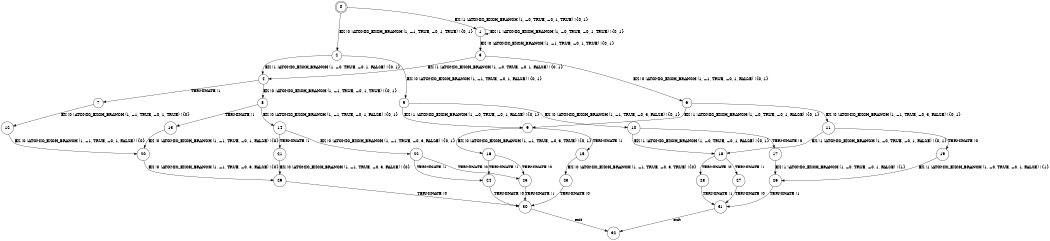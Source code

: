 digraph BCG {
size = "7, 10.5";
center = TRUE;
node [shape = circle];
0 [peripheries = 2];
0 -> 1 [label = "EX !1 !ATOMIC_EXCH_BRANCH (1, +0, TRUE, +0, 1, TRUE) !{0, 1}"];
0 -> 2 [label = "EX !0 !ATOMIC_EXCH_BRANCH (1, +1, TRUE, +0, 1, TRUE) !{0, 1}"];
1 -> 3 [label = "EX !0 !ATOMIC_EXCH_BRANCH (1, +1, TRUE, +0, 1, TRUE) !{0, 1}"];
1 -> 1 [label = "EX !1 !ATOMIC_EXCH_BRANCH (1, +0, TRUE, +0, 1, TRUE) !{0, 1}"];
2 -> 4 [label = "EX !1 !ATOMIC_EXCH_BRANCH (1, +0, TRUE, +0, 1, FALSE) !{0, 1}"];
2 -> 5 [label = "EX !0 !ATOMIC_EXCH_BRANCH (1, +1, TRUE, +0, 1, FALSE) !{0, 1}"];
3 -> 4 [label = "EX !1 !ATOMIC_EXCH_BRANCH (1, +0, TRUE, +0, 1, FALSE) !{0, 1}"];
3 -> 6 [label = "EX !0 !ATOMIC_EXCH_BRANCH (1, +1, TRUE, +0, 1, FALSE) !{0, 1}"];
4 -> 7 [label = "TERMINATE !1"];
4 -> 8 [label = "EX !0 !ATOMIC_EXCH_BRANCH (1, +1, TRUE, +0, 1, TRUE) !{0, 1}"];
5 -> 9 [label = "EX !1 !ATOMIC_EXCH_BRANCH (1, +0, TRUE, +0, 1, FALSE) !{0, 1}"];
5 -> 10 [label = "EX !0 !ATOMIC_EXCH_BRANCH (1, +1, TRUE, +0, 3, FALSE) !{0, 1}"];
6 -> 9 [label = "EX !1 !ATOMIC_EXCH_BRANCH (1, +0, TRUE, +0, 1, FALSE) !{0, 1}"];
6 -> 11 [label = "EX !0 !ATOMIC_EXCH_BRANCH (1, +1, TRUE, +0, 3, FALSE) !{0, 1}"];
7 -> 12 [label = "EX !0 !ATOMIC_EXCH_BRANCH (1, +1, TRUE, +0, 1, TRUE) !{0}"];
8 -> 13 [label = "TERMINATE !1"];
8 -> 14 [label = "EX !0 !ATOMIC_EXCH_BRANCH (1, +1, TRUE, +0, 1, FALSE) !{0, 1}"];
9 -> 15 [label = "TERMINATE !1"];
9 -> 16 [label = "EX !0 !ATOMIC_EXCH_BRANCH (1, +1, TRUE, +0, 3, TRUE) !{0, 1}"];
10 -> 17 [label = "TERMINATE !0"];
10 -> 18 [label = "EX !1 !ATOMIC_EXCH_BRANCH (1, +0, TRUE, +0, 1, FALSE) !{0, 1}"];
11 -> 19 [label = "TERMINATE !0"];
11 -> 18 [label = "EX !1 !ATOMIC_EXCH_BRANCH (1, +0, TRUE, +0, 1, FALSE) !{0, 1}"];
12 -> 20 [label = "EX !0 !ATOMIC_EXCH_BRANCH (1, +1, TRUE, +0, 1, FALSE) !{0}"];
13 -> 20 [label = "EX !0 !ATOMIC_EXCH_BRANCH (1, +1, TRUE, +0, 1, FALSE) !{0}"];
14 -> 21 [label = "TERMINATE !1"];
14 -> 22 [label = "EX !0 !ATOMIC_EXCH_BRANCH (1, +1, TRUE, +0, 3, FALSE) !{0, 1}"];
15 -> 23 [label = "EX !0 !ATOMIC_EXCH_BRANCH (1, +1, TRUE, +0, 3, TRUE) !{0}"];
16 -> 24 [label = "TERMINATE !1"];
16 -> 25 [label = "TERMINATE !0"];
17 -> 26 [label = "EX !1 !ATOMIC_EXCH_BRANCH (1, +0, TRUE, +0, 1, FALSE) !{1}"];
18 -> 27 [label = "TERMINATE !1"];
18 -> 28 [label = "TERMINATE !0"];
19 -> 26 [label = "EX !1 !ATOMIC_EXCH_BRANCH (1, +0, TRUE, +0, 1, FALSE) !{1}"];
20 -> 29 [label = "EX !0 !ATOMIC_EXCH_BRANCH (1, +1, TRUE, +0, 3, FALSE) !{0}"];
21 -> 29 [label = "EX !0 !ATOMIC_EXCH_BRANCH (1, +1, TRUE, +0, 3, FALSE) !{0}"];
22 -> 24 [label = "TERMINATE !1"];
22 -> 25 [label = "TERMINATE !0"];
23 -> 30 [label = "TERMINATE !0"];
24 -> 30 [label = "TERMINATE !0"];
25 -> 30 [label = "TERMINATE !1"];
26 -> 31 [label = "TERMINATE !1"];
27 -> 31 [label = "TERMINATE !0"];
28 -> 31 [label = "TERMINATE !1"];
29 -> 30 [label = "TERMINATE !0"];
30 -> 32 [label = "exit"];
31 -> 32 [label = "exit"];
}
